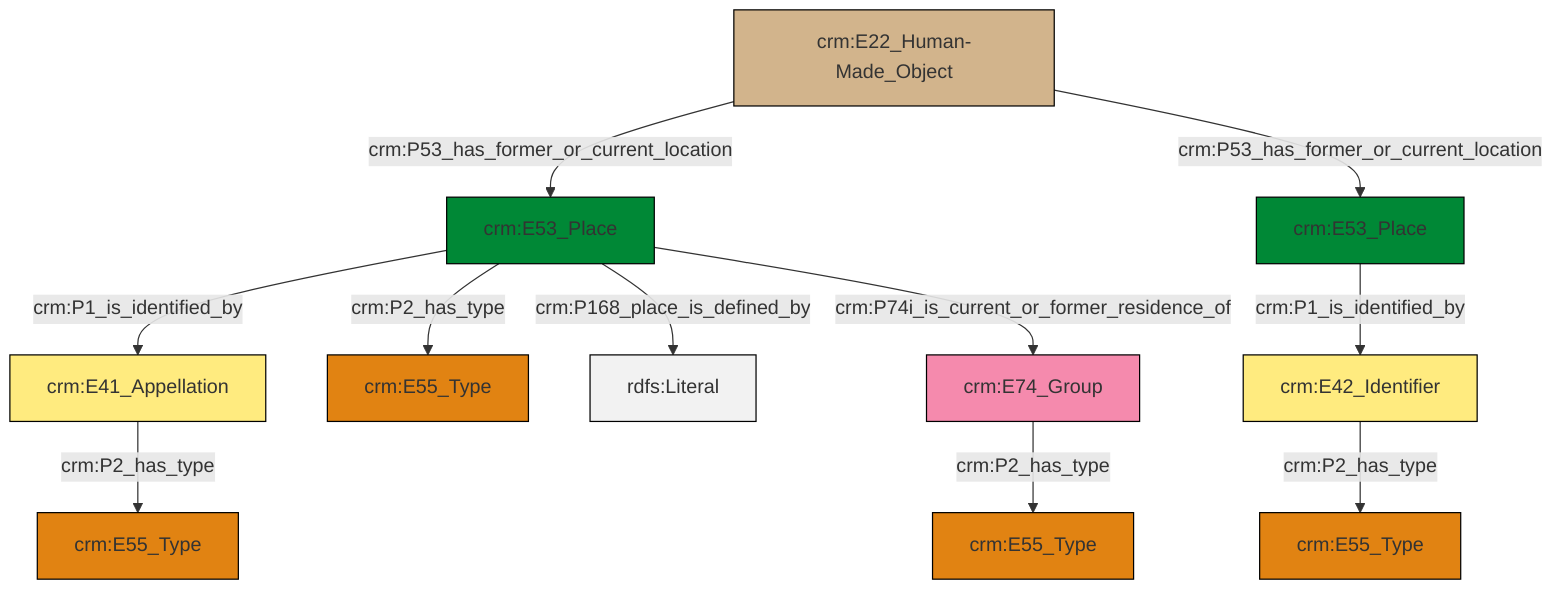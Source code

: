graph TD
classDef Literal fill:#f2f2f2,stroke:#000000;
classDef CRM_Entity fill:#FFFFFF,stroke:#000000;
classDef Temporal_Entity fill:#00C9E6, stroke:#000000;
classDef Type fill:#E18312, stroke:#000000;
classDef Time-Span fill:#2C9C91, stroke:#000000;
classDef Appellation fill:#FFEB7F, stroke:#000000;
classDef Place fill:#008836, stroke:#000000;
classDef Persistent_Item fill:#B266B2, stroke:#000000;
classDef Conceptual_Object fill:#FFD700, stroke:#000000;
classDef Physical_Thing fill:#D2B48C, stroke:#000000;
classDef Actor fill:#f58aad, stroke:#000000;
classDef PC_Classes fill:#4ce600, stroke:#000000;
classDef Multi fill:#cccccc,stroke:#000000;

0["crm:E53_Place"]:::Place -->|crm:P1_is_identified_by| 1["crm:E42_Identifier"]:::Appellation
4["crm:E53_Place"]:::Place -->|crm:P1_is_identified_by| 5["crm:E41_Appellation"]:::Appellation
10["crm:E22_Human-Made_Object"]:::Physical_Thing -->|crm:P53_has_former_or_current_location| 4["crm:E53_Place"]:::Place
10["crm:E22_Human-Made_Object"]:::Physical_Thing -->|crm:P53_has_former_or_current_location| 0["crm:E53_Place"]:::Place
4["crm:E53_Place"]:::Place -->|crm:P2_has_type| 2["crm:E55_Type"]:::Type
5["crm:E41_Appellation"]:::Appellation -->|crm:P2_has_type| 6["crm:E55_Type"]:::Type
4["crm:E53_Place"]:::Place -->|crm:P168_place_is_defined_by| 21[rdfs:Literal]:::Literal
1["crm:E42_Identifier"]:::Appellation -->|crm:P2_has_type| 14["crm:E55_Type"]:::Type
8["crm:E74_Group"]:::Actor -->|crm:P2_has_type| 12["crm:E55_Type"]:::Type
4["crm:E53_Place"]:::Place -->|crm:P74i_is_current_or_former_residence_of| 8["crm:E74_Group"]:::Actor